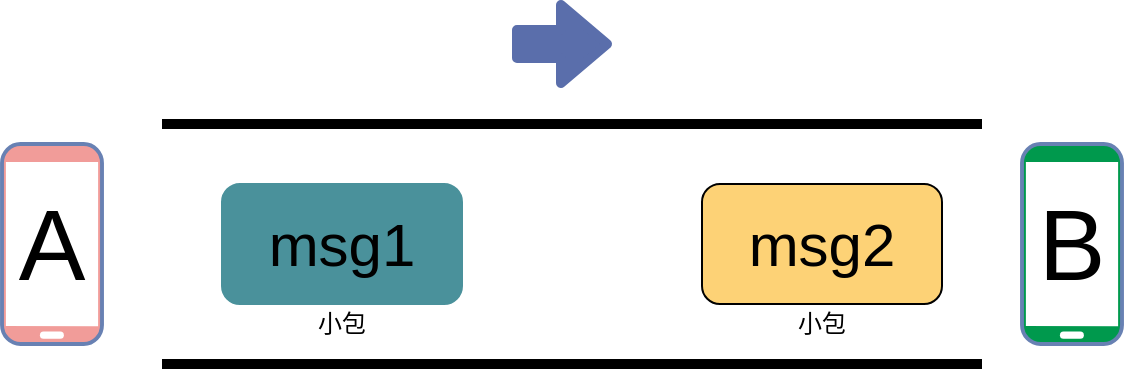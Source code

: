 <mxfile version="14.4.8" type="github">
  <diagram id="3228e29e-7158-1315-38df-8450db1d8a1d" name="Page-1">
    <mxGraphModel dx="577" dy="497" grid="1" gridSize="10" guides="1" tooltips="1" connect="1" arrows="1" fold="1" page="1" pageScale="1" pageWidth="600" pageHeight="300" background="#ffffff" math="0" shadow="0">
      <root>
        <mxCell id="0" />
        <mxCell id="1" parent="0" />
        <mxCell id="ORzlP0sGd4nqnSAyvKW6-2" value="&lt;font style=&quot;font-size: 30px&quot;&gt;msg1&lt;/font&gt;" style="rounded=1;whiteSpace=wrap;html=1;fillColor=#4A919B;strokeColor=#4A919B;" parent="1" vertex="1">
          <mxGeometry x="130" y="130" width="120" height="60" as="geometry" />
        </mxCell>
        <mxCell id="ORzlP0sGd4nqnSAyvKW6-3" value="&lt;font style=&quot;font-size: 30px&quot;&gt;msg2&lt;/font&gt;" style="rounded=1;whiteSpace=wrap;html=1;fillColor=#FDD276;" parent="1" vertex="1">
          <mxGeometry x="370" y="130" width="120" height="60" as="geometry" />
        </mxCell>
        <mxCell id="ORzlP0sGd4nqnSAyvKW6-6" value="" style="endArrow=none;html=1;strokeWidth=5;" parent="1" edge="1">
          <mxGeometry width="50" height="50" relative="1" as="geometry">
            <mxPoint x="100" y="220" as="sourcePoint" />
            <mxPoint x="510" y="220" as="targetPoint" />
          </mxGeometry>
        </mxCell>
        <mxCell id="ORzlP0sGd4nqnSAyvKW6-7" value="" style="endArrow=none;html=1;strokeWidth=5;" parent="1" edge="1">
          <mxGeometry width="50" height="50" relative="1" as="geometry">
            <mxPoint x="100" y="100" as="sourcePoint" />
            <mxPoint x="510" y="100" as="targetPoint" />
          </mxGeometry>
        </mxCell>
        <mxCell id="ORzlP0sGd4nqnSAyvKW6-8" value="" style="fontColor=#0066CC;verticalAlign=top;verticalLabelPosition=bottom;labelPosition=center;align=center;html=1;outlineConnect=0;strokeColor=#6881B3;gradientColor=none;gradientDirection=north;strokeWidth=2;shape=mxgraph.networks.mobile;fillColor=#F19C99;" parent="1" vertex="1">
          <mxGeometry x="20" y="110" width="50" height="100" as="geometry" />
        </mxCell>
        <mxCell id="ORzlP0sGd4nqnSAyvKW6-9" value="&lt;font style=&quot;font-size: 50px&quot;&gt;A&lt;/font&gt;" style="text;html=1;strokeColor=none;fillColor=none;align=center;verticalAlign=middle;whiteSpace=wrap;rounded=0;" parent="1" vertex="1">
          <mxGeometry x="25" y="150" width="40" height="20" as="geometry" />
        </mxCell>
        <mxCell id="ORzlP0sGd4nqnSAyvKW6-10" value="" style="fontColor=#0066CC;verticalAlign=top;verticalLabelPosition=bottom;labelPosition=center;align=center;html=1;outlineConnect=0;strokeColor=#6881B3;gradientColor=none;gradientDirection=north;strokeWidth=2;shape=mxgraph.networks.mobile;fillColor=#00994D;" parent="1" vertex="1">
          <mxGeometry x="530" y="110" width="50" height="100" as="geometry" />
        </mxCell>
        <mxCell id="ORzlP0sGd4nqnSAyvKW6-11" value="&lt;font style=&quot;font-size: 50px&quot;&gt;B&lt;/font&gt;" style="text;html=1;strokeColor=none;fillColor=none;align=center;verticalAlign=middle;whiteSpace=wrap;rounded=0;" parent="1" vertex="1">
          <mxGeometry x="535" y="150" width="40" height="20" as="geometry" />
        </mxCell>
        <mxCell id="ORzlP0sGd4nqnSAyvKW6-12" value="" style="shape=flexArrow;endArrow=classic;html=1;strokeWidth=5;strokeColor=#5A6EAB;fillColor=#5A6EAB;" parent="1" edge="1">
          <mxGeometry width="50" height="50" relative="1" as="geometry">
            <mxPoint x="275" y="60" as="sourcePoint" />
            <mxPoint x="325" y="60" as="targetPoint" />
          </mxGeometry>
        </mxCell>
        <mxCell id="an2hSqa7HfipZ-vLgrpj-1" value="小包" style="text;html=1;strokeColor=none;fillColor=none;align=center;verticalAlign=middle;whiteSpace=wrap;rounded=0;" vertex="1" parent="1">
          <mxGeometry x="170" y="190" width="40" height="20" as="geometry" />
        </mxCell>
        <mxCell id="an2hSqa7HfipZ-vLgrpj-2" value="小包" style="text;html=1;strokeColor=none;fillColor=none;align=center;verticalAlign=middle;whiteSpace=wrap;rounded=0;" vertex="1" parent="1">
          <mxGeometry x="410" y="190" width="40" height="20" as="geometry" />
        </mxCell>
      </root>
    </mxGraphModel>
  </diagram>
</mxfile>
